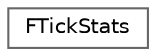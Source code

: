digraph "Graphical Class Hierarchy"
{
 // INTERACTIVE_SVG=YES
 // LATEX_PDF_SIZE
  bgcolor="transparent";
  edge [fontname=Helvetica,fontsize=10,labelfontname=Helvetica,labelfontsize=10];
  node [fontname=Helvetica,fontsize=10,shape=box,height=0.2,width=0.4];
  rankdir="LR";
  Node0 [id="Node000000",label="FTickStats",height=0.2,width=0.4,color="grey40", fillcolor="white", style="filled",URL="$d0/d44/structFTickStats.html",tooltip="Helper structure encapsulating all information gathered."];
}
